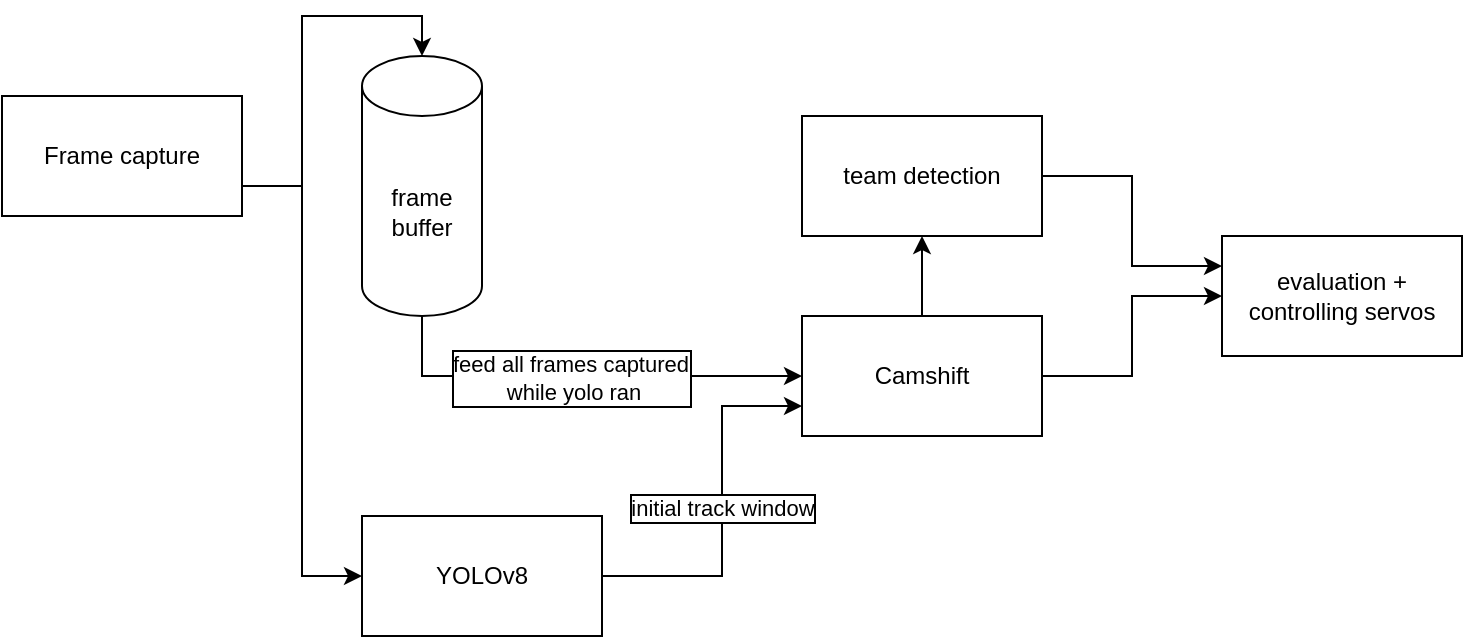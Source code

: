 <mxfile version="23.1.6" type="device">
  <diagram name="Page-1" id="C61oasr5NrqMEeh1zQuI">
    <mxGraphModel dx="1022" dy="530" grid="1" gridSize="10" guides="1" tooltips="1" connect="1" arrows="1" fold="1" page="1" pageScale="1" pageWidth="850" pageHeight="1100" math="0" shadow="0">
      <root>
        <mxCell id="0" />
        <mxCell id="1" parent="0" />
        <mxCell id="TQBx6E3UQaq9trVsnw20-11" style="edgeStyle=orthogonalEdgeStyle;rounded=0;orthogonalLoop=1;jettySize=auto;html=1;exitX=1;exitY=0.5;exitDx=0;exitDy=0;entryX=0;entryY=0.75;entryDx=0;entryDy=0;" edge="1" parent="1" source="TQBx6E3UQaq9trVsnw20-1" target="TQBx6E3UQaq9trVsnw20-2">
          <mxGeometry relative="1" as="geometry">
            <Array as="points">
              <mxPoint x="420" y="350" />
              <mxPoint x="420" y="265" />
            </Array>
          </mxGeometry>
        </mxCell>
        <mxCell id="TQBx6E3UQaq9trVsnw20-14" value="initial track window" style="edgeLabel;html=1;align=center;verticalAlign=middle;resizable=0;points=[];labelBorderColor=default;" vertex="1" connectable="0" parent="TQBx6E3UQaq9trVsnw20-11">
          <mxGeometry x="0.022" relative="1" as="geometry">
            <mxPoint as="offset" />
          </mxGeometry>
        </mxCell>
        <mxCell id="TQBx6E3UQaq9trVsnw20-1" value="YOLOv8" style="rounded=0;whiteSpace=wrap;html=1;" vertex="1" parent="1">
          <mxGeometry x="240" y="320" width="120" height="60" as="geometry" />
        </mxCell>
        <mxCell id="TQBx6E3UQaq9trVsnw20-19" style="edgeStyle=orthogonalEdgeStyle;rounded=0;orthogonalLoop=1;jettySize=auto;html=1;exitX=0.5;exitY=0;exitDx=0;exitDy=0;entryX=0.5;entryY=1;entryDx=0;entryDy=0;" edge="1" parent="1" source="TQBx6E3UQaq9trVsnw20-2" target="TQBx6E3UQaq9trVsnw20-15">
          <mxGeometry relative="1" as="geometry" />
        </mxCell>
        <mxCell id="TQBx6E3UQaq9trVsnw20-22" style="edgeStyle=orthogonalEdgeStyle;rounded=0;orthogonalLoop=1;jettySize=auto;html=1;exitX=1;exitY=0.5;exitDx=0;exitDy=0;entryX=0;entryY=0.5;entryDx=0;entryDy=0;" edge="1" parent="1" source="TQBx6E3UQaq9trVsnw20-2" target="TQBx6E3UQaq9trVsnw20-20">
          <mxGeometry relative="1" as="geometry" />
        </mxCell>
        <mxCell id="TQBx6E3UQaq9trVsnw20-2" value="Camshift" style="whiteSpace=wrap;html=1;" vertex="1" parent="1">
          <mxGeometry x="460" y="220" width="120" height="60" as="geometry" />
        </mxCell>
        <mxCell id="TQBx6E3UQaq9trVsnw20-10" style="edgeStyle=orthogonalEdgeStyle;rounded=0;orthogonalLoop=1;jettySize=auto;html=1;exitX=0.5;exitY=1;exitDx=0;exitDy=0;exitPerimeter=0;entryX=0;entryY=0.5;entryDx=0;entryDy=0;" edge="1" parent="1" source="TQBx6E3UQaq9trVsnw20-4" target="TQBx6E3UQaq9trVsnw20-2">
          <mxGeometry relative="1" as="geometry" />
        </mxCell>
        <mxCell id="TQBx6E3UQaq9trVsnw20-13" value="feed all frames captured&lt;br&gt;&amp;nbsp;while yolo ran" style="edgeLabel;html=1;align=center;verticalAlign=middle;resizable=0;points=[];labelBorderColor=default;" vertex="1" connectable="0" parent="TQBx6E3UQaq9trVsnw20-10">
          <mxGeometry x="-0.054" y="-1" relative="1" as="geometry">
            <mxPoint as="offset" />
          </mxGeometry>
        </mxCell>
        <mxCell id="TQBx6E3UQaq9trVsnw20-4" value="frame&lt;br&gt;buffer" style="shape=cylinder3;whiteSpace=wrap;html=1;boundedLbl=1;backgroundOutline=1;size=15;" vertex="1" parent="1">
          <mxGeometry x="240" y="90" width="60" height="130" as="geometry" />
        </mxCell>
        <mxCell id="TQBx6E3UQaq9trVsnw20-7" style="edgeStyle=orthogonalEdgeStyle;rounded=0;orthogonalLoop=1;jettySize=auto;html=1;exitX=1;exitY=0.75;exitDx=0;exitDy=0;entryX=0;entryY=0.5;entryDx=0;entryDy=0;" edge="1" parent="1" source="TQBx6E3UQaq9trVsnw20-6" target="TQBx6E3UQaq9trVsnw20-1">
          <mxGeometry relative="1" as="geometry" />
        </mxCell>
        <mxCell id="TQBx6E3UQaq9trVsnw20-6" value="Frame capture" style="rounded=0;whiteSpace=wrap;html=1;" vertex="1" parent="1">
          <mxGeometry x="60" y="110" width="120" height="60" as="geometry" />
        </mxCell>
        <mxCell id="TQBx6E3UQaq9trVsnw20-8" style="edgeStyle=orthogonalEdgeStyle;rounded=0;orthogonalLoop=1;jettySize=auto;html=1;exitX=1;exitY=0.75;exitDx=0;exitDy=0;entryX=0.5;entryY=0;entryDx=0;entryDy=0;entryPerimeter=0;" edge="1" parent="1" source="TQBx6E3UQaq9trVsnw20-6" target="TQBx6E3UQaq9trVsnw20-4">
          <mxGeometry relative="1" as="geometry" />
        </mxCell>
        <mxCell id="TQBx6E3UQaq9trVsnw20-21" style="edgeStyle=orthogonalEdgeStyle;rounded=0;orthogonalLoop=1;jettySize=auto;html=1;exitX=1;exitY=0.5;exitDx=0;exitDy=0;entryX=0;entryY=0.25;entryDx=0;entryDy=0;" edge="1" parent="1" source="TQBx6E3UQaq9trVsnw20-15" target="TQBx6E3UQaq9trVsnw20-20">
          <mxGeometry relative="1" as="geometry" />
        </mxCell>
        <mxCell id="TQBx6E3UQaq9trVsnw20-15" value="team detection" style="rounded=0;whiteSpace=wrap;html=1;" vertex="1" parent="1">
          <mxGeometry x="460" y="120" width="120" height="60" as="geometry" />
        </mxCell>
        <mxCell id="TQBx6E3UQaq9trVsnw20-20" value="evaluation +&lt;br&gt;controlling servos" style="rounded=0;whiteSpace=wrap;html=1;" vertex="1" parent="1">
          <mxGeometry x="670" y="180" width="120" height="60" as="geometry" />
        </mxCell>
      </root>
    </mxGraphModel>
  </diagram>
</mxfile>
